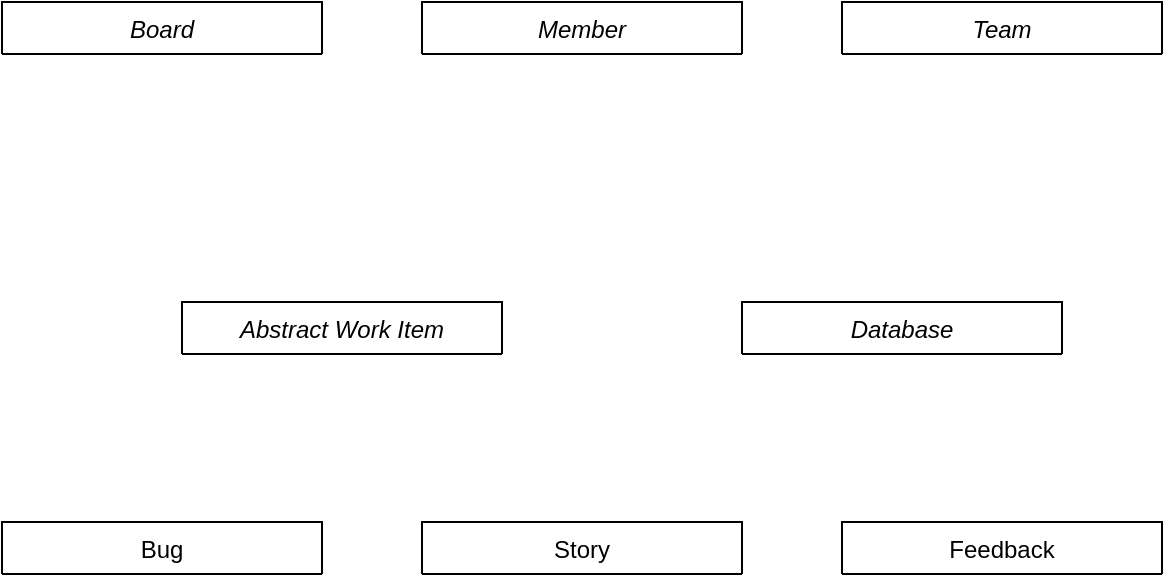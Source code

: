 <mxfile version="14.2.9" type="device"><diagram id="C5RBs43oDa-KdzZeNtuy" name="Page-1"><mxGraphModel dx="775" dy="588" grid="1" gridSize="10" guides="1" tooltips="1" connect="1" arrows="1" fold="1" page="1" pageScale="1" pageWidth="2339" pageHeight="3300" math="0" shadow="0"><root><mxCell id="WIyWlLk6GJQsqaUBKTNV-0"/><mxCell id="WIyWlLk6GJQsqaUBKTNV-1" parent="WIyWlLk6GJQsqaUBKTNV-0"/><mxCell id="zkfFHV4jXpPFQw0GAbJ--0" value="Team" style="swimlane;fontStyle=2;align=center;verticalAlign=top;childLayout=stackLayout;horizontal=1;startSize=26;horizontalStack=0;resizeParent=1;resizeLast=0;collapsible=1;marginBottom=0;rounded=0;shadow=0;strokeWidth=1;" parent="WIyWlLk6GJQsqaUBKTNV-1" vertex="1" collapsed="1"><mxGeometry x="490" y="40" width="160" height="26" as="geometry"><mxRectangle x="550" y="40" width="160" height="138" as="alternateBounds"/></mxGeometry></mxCell><mxCell id="zkfFHV4jXpPFQw0GAbJ--1" value="Name" style="text;align=left;verticalAlign=top;spacingLeft=4;spacingRight=4;overflow=hidden;rotatable=0;points=[[0,0.5],[1,0.5]];portConstraint=eastwest;" parent="zkfFHV4jXpPFQw0GAbJ--0" vertex="1"><mxGeometry y="26" width="160" height="26" as="geometry"/></mxCell><mxCell id="zkfFHV4jXpPFQw0GAbJ--2" value="Members" style="text;align=left;verticalAlign=top;spacingLeft=4;spacingRight=4;overflow=hidden;rotatable=0;points=[[0,0.5],[1,0.5]];portConstraint=eastwest;rounded=0;shadow=0;html=0;" parent="zkfFHV4jXpPFQw0GAbJ--0" vertex="1"><mxGeometry y="52" width="160" height="26" as="geometry"/></mxCell><mxCell id="zkfFHV4jXpPFQw0GAbJ--3" value="Boards" style="text;align=left;verticalAlign=top;spacingLeft=4;spacingRight=4;overflow=hidden;rotatable=0;points=[[0,0.5],[1,0.5]];portConstraint=eastwest;rounded=0;shadow=0;html=0;" parent="zkfFHV4jXpPFQw0GAbJ--0" vertex="1"><mxGeometry y="78" width="160" height="26" as="geometry"/></mxCell><mxCell id="zkfFHV4jXpPFQw0GAbJ--4" value="" style="line;html=1;strokeWidth=1;align=left;verticalAlign=middle;spacingTop=-1;spacingLeft=3;spacingRight=3;rotatable=0;labelPosition=right;points=[];portConstraint=eastwest;" parent="zkfFHV4jXpPFQw0GAbJ--0" vertex="1"><mxGeometry y="104" width="160" height="8" as="geometry"/></mxCell><mxCell id="zkfFHV4jXpPFQw0GAbJ--17" value="Bug" style="swimlane;fontStyle=0;align=center;verticalAlign=top;childLayout=stackLayout;horizontal=1;startSize=26;horizontalStack=0;resizeParent=1;resizeLast=0;collapsible=1;marginBottom=0;rounded=0;shadow=0;strokeWidth=1;" parent="WIyWlLk6GJQsqaUBKTNV-1" vertex="1" collapsed="1"><mxGeometry x="70" y="300" width="160" height="26" as="geometry"><mxRectangle x="220" y="400" width="160" height="360" as="alternateBounds"/></mxGeometry></mxCell><mxCell id="zkfFHV4jXpPFQw0GAbJ--18" value="ID" style="text;align=left;verticalAlign=top;spacingLeft=4;spacingRight=4;overflow=hidden;rotatable=0;points=[[0,0.5],[1,0.5]];portConstraint=eastwest;" parent="zkfFHV4jXpPFQw0GAbJ--17" vertex="1"><mxGeometry y="26" width="160" height="26" as="geometry"/></mxCell><mxCell id="zkfFHV4jXpPFQw0GAbJ--19" value="Title" style="text;align=left;verticalAlign=top;spacingLeft=4;spacingRight=4;overflow=hidden;rotatable=0;points=[[0,0.5],[1,0.5]];portConstraint=eastwest;rounded=0;shadow=0;html=0;" parent="zkfFHV4jXpPFQw0GAbJ--17" vertex="1"><mxGeometry y="52" width="160" height="26" as="geometry"/></mxCell><mxCell id="zkfFHV4jXpPFQw0GAbJ--20" value="Description" style="text;align=left;verticalAlign=top;spacingLeft=4;spacingRight=4;overflow=hidden;rotatable=0;points=[[0,0.5],[1,0.5]];portConstraint=eastwest;rounded=0;shadow=0;html=0;" parent="zkfFHV4jXpPFQw0GAbJ--17" vertex="1"><mxGeometry y="78" width="160" height="26" as="geometry"/></mxCell><mxCell id="zkfFHV4jXpPFQw0GAbJ--21" value="Steps To Reporduce" style="text;align=left;verticalAlign=top;spacingLeft=4;spacingRight=4;overflow=hidden;rotatable=0;points=[[0,0.5],[1,0.5]];portConstraint=eastwest;rounded=0;shadow=0;html=0;" parent="zkfFHV4jXpPFQw0GAbJ--17" vertex="1"><mxGeometry y="104" width="160" height="26" as="geometry"/></mxCell><mxCell id="zkfFHV4jXpPFQw0GAbJ--22" value="Priority" style="text;align=left;verticalAlign=top;spacingLeft=4;spacingRight=4;overflow=hidden;rotatable=0;points=[[0,0.5],[1,0.5]];portConstraint=eastwest;rounded=0;shadow=0;html=0;" parent="zkfFHV4jXpPFQw0GAbJ--17" vertex="1"><mxGeometry y="130" width="160" height="26" as="geometry"/></mxCell><mxCell id="zkfFHV4jXpPFQw0GAbJ--24" value="Severity" style="text;align=left;verticalAlign=top;spacingLeft=4;spacingRight=4;overflow=hidden;rotatable=0;points=[[0,0.5],[1,0.5]];portConstraint=eastwest;" parent="zkfFHV4jXpPFQw0GAbJ--17" vertex="1"><mxGeometry y="156" width="160" height="26" as="geometry"/></mxCell><mxCell id="zkfFHV4jXpPFQw0GAbJ--25" value="Status" style="text;align=left;verticalAlign=top;spacingLeft=4;spacingRight=4;overflow=hidden;rotatable=0;points=[[0,0.5],[1,0.5]];portConstraint=eastwest;" parent="zkfFHV4jXpPFQw0GAbJ--17" vertex="1"><mxGeometry y="182" width="160" height="26" as="geometry"/></mxCell><mxCell id="vuKKP6DfzDHBP4fxytRo-41" value="Assignee" style="text;align=left;verticalAlign=top;spacingLeft=4;spacingRight=4;overflow=hidden;rotatable=0;points=[[0,0.5],[1,0.5]];portConstraint=eastwest;" vertex="1" parent="zkfFHV4jXpPFQw0GAbJ--17"><mxGeometry y="208" width="160" height="26" as="geometry"/></mxCell><mxCell id="vuKKP6DfzDHBP4fxytRo-42" value="Comments" style="text;align=left;verticalAlign=top;spacingLeft=4;spacingRight=4;overflow=hidden;rotatable=0;points=[[0,0.5],[1,0.5]];portConstraint=eastwest;" vertex="1" parent="zkfFHV4jXpPFQw0GAbJ--17"><mxGeometry y="234" width="160" height="26" as="geometry"/></mxCell><mxCell id="vuKKP6DfzDHBP4fxytRo-43" value="History" style="text;align=left;verticalAlign=top;spacingLeft=4;spacingRight=4;overflow=hidden;rotatable=0;points=[[0,0.5],[1,0.5]];portConstraint=eastwest;" vertex="1" parent="zkfFHV4jXpPFQw0GAbJ--17"><mxGeometry y="260" width="160" height="26" as="geometry"/></mxCell><mxCell id="vuKKP6DfzDHBP4fxytRo-44" value="" style="line;html=1;strokeWidth=1;align=left;verticalAlign=middle;spacingTop=-1;spacingLeft=3;spacingRight=3;rotatable=0;labelPosition=right;points=[];portConstraint=eastwest;" vertex="1" parent="zkfFHV4jXpPFQw0GAbJ--17"><mxGeometry y="286" width="160" height="8" as="geometry"/></mxCell><mxCell id="vuKKP6DfzDHBP4fxytRo-45" value="Story" style="swimlane;fontStyle=0;align=center;verticalAlign=top;childLayout=stackLayout;horizontal=1;startSize=26;horizontalStack=0;resizeParent=1;resizeLast=0;collapsible=1;marginBottom=0;rounded=0;shadow=0;strokeWidth=1;" vertex="1" collapsed="1" parent="WIyWlLk6GJQsqaUBKTNV-1"><mxGeometry x="280" y="300" width="160" height="26" as="geometry"><mxRectangle x="390" y="400" width="160" height="360" as="alternateBounds"/></mxGeometry></mxCell><mxCell id="vuKKP6DfzDHBP4fxytRo-46" value="ID" style="text;align=left;verticalAlign=top;spacingLeft=4;spacingRight=4;overflow=hidden;rotatable=0;points=[[0,0.5],[1,0.5]];portConstraint=eastwest;" vertex="1" parent="vuKKP6DfzDHBP4fxytRo-45"><mxGeometry y="26" width="160" height="26" as="geometry"/></mxCell><mxCell id="vuKKP6DfzDHBP4fxytRo-47" value="Title" style="text;align=left;verticalAlign=top;spacingLeft=4;spacingRight=4;overflow=hidden;rotatable=0;points=[[0,0.5],[1,0.5]];portConstraint=eastwest;rounded=0;shadow=0;html=0;" vertex="1" parent="vuKKP6DfzDHBP4fxytRo-45"><mxGeometry y="52" width="160" height="26" as="geometry"/></mxCell><mxCell id="vuKKP6DfzDHBP4fxytRo-48" value="Description" style="text;align=left;verticalAlign=top;spacingLeft=4;spacingRight=4;overflow=hidden;rotatable=0;points=[[0,0.5],[1,0.5]];portConstraint=eastwest;rounded=0;shadow=0;html=0;" vertex="1" parent="vuKKP6DfzDHBP4fxytRo-45"><mxGeometry y="78" width="160" height="26" as="geometry"/></mxCell><mxCell id="vuKKP6DfzDHBP4fxytRo-50" value="Priority" style="text;align=left;verticalAlign=top;spacingLeft=4;spacingRight=4;overflow=hidden;rotatable=0;points=[[0,0.5],[1,0.5]];portConstraint=eastwest;rounded=0;shadow=0;html=0;" vertex="1" parent="vuKKP6DfzDHBP4fxytRo-45"><mxGeometry y="104" width="160" height="26" as="geometry"/></mxCell><mxCell id="vuKKP6DfzDHBP4fxytRo-49" value="Size" style="text;align=left;verticalAlign=top;spacingLeft=4;spacingRight=4;overflow=hidden;rotatable=0;points=[[0,0.5],[1,0.5]];portConstraint=eastwest;rounded=0;shadow=0;html=0;" vertex="1" parent="vuKKP6DfzDHBP4fxytRo-45"><mxGeometry y="130" width="160" height="26" as="geometry"/></mxCell><mxCell id="vuKKP6DfzDHBP4fxytRo-52" value="Status" style="text;align=left;verticalAlign=top;spacingLeft=4;spacingRight=4;overflow=hidden;rotatable=0;points=[[0,0.5],[1,0.5]];portConstraint=eastwest;" vertex="1" parent="vuKKP6DfzDHBP4fxytRo-45"><mxGeometry y="156" width="160" height="26" as="geometry"/></mxCell><mxCell id="vuKKP6DfzDHBP4fxytRo-53" value="Assignee" style="text;align=left;verticalAlign=top;spacingLeft=4;spacingRight=4;overflow=hidden;rotatable=0;points=[[0,0.5],[1,0.5]];portConstraint=eastwest;" vertex="1" parent="vuKKP6DfzDHBP4fxytRo-45"><mxGeometry y="182" width="160" height="26" as="geometry"/></mxCell><mxCell id="vuKKP6DfzDHBP4fxytRo-54" value="Comments" style="text;align=left;verticalAlign=top;spacingLeft=4;spacingRight=4;overflow=hidden;rotatable=0;points=[[0,0.5],[1,0.5]];portConstraint=eastwest;" vertex="1" parent="vuKKP6DfzDHBP4fxytRo-45"><mxGeometry y="208" width="160" height="26" as="geometry"/></mxCell><mxCell id="vuKKP6DfzDHBP4fxytRo-55" value="History" style="text;align=left;verticalAlign=top;spacingLeft=4;spacingRight=4;overflow=hidden;rotatable=0;points=[[0,0.5],[1,0.5]];portConstraint=eastwest;" vertex="1" parent="vuKKP6DfzDHBP4fxytRo-45"><mxGeometry y="234" width="160" height="26" as="geometry"/></mxCell><mxCell id="vuKKP6DfzDHBP4fxytRo-56" value="" style="line;html=1;strokeWidth=1;align=left;verticalAlign=middle;spacingTop=-1;spacingLeft=3;spacingRight=3;rotatable=0;labelPosition=right;points=[];portConstraint=eastwest;" vertex="1" parent="vuKKP6DfzDHBP4fxytRo-45"><mxGeometry y="260" width="160" height="8" as="geometry"/></mxCell><mxCell id="vuKKP6DfzDHBP4fxytRo-57" value="Feedback" style="swimlane;fontStyle=0;align=center;verticalAlign=top;childLayout=stackLayout;horizontal=1;startSize=26;horizontalStack=0;resizeParent=1;resizeLast=0;collapsible=1;marginBottom=0;rounded=0;shadow=0;strokeWidth=1;" vertex="1" collapsed="1" parent="WIyWlLk6GJQsqaUBKTNV-1"><mxGeometry x="490" y="300" width="160" height="26" as="geometry"><mxRectangle x="560" y="400" width="160" height="360" as="alternateBounds"/></mxGeometry></mxCell><mxCell id="vuKKP6DfzDHBP4fxytRo-58" value="ID" style="text;align=left;verticalAlign=top;spacingLeft=4;spacingRight=4;overflow=hidden;rotatable=0;points=[[0,0.5],[1,0.5]];portConstraint=eastwest;" vertex="1" parent="vuKKP6DfzDHBP4fxytRo-57"><mxGeometry y="26" width="160" height="26" as="geometry"/></mxCell><mxCell id="vuKKP6DfzDHBP4fxytRo-59" value="Title" style="text;align=left;verticalAlign=top;spacingLeft=4;spacingRight=4;overflow=hidden;rotatable=0;points=[[0,0.5],[1,0.5]];portConstraint=eastwest;rounded=0;shadow=0;html=0;" vertex="1" parent="vuKKP6DfzDHBP4fxytRo-57"><mxGeometry y="52" width="160" height="26" as="geometry"/></mxCell><mxCell id="vuKKP6DfzDHBP4fxytRo-60" value="Description" style="text;align=left;verticalAlign=top;spacingLeft=4;spacingRight=4;overflow=hidden;rotatable=0;points=[[0,0.5],[1,0.5]];portConstraint=eastwest;rounded=0;shadow=0;html=0;" vertex="1" parent="vuKKP6DfzDHBP4fxytRo-57"><mxGeometry y="78" width="160" height="26" as="geometry"/></mxCell><mxCell id="vuKKP6DfzDHBP4fxytRo-62" value="Raiting" style="text;align=left;verticalAlign=top;spacingLeft=4;spacingRight=4;overflow=hidden;rotatable=0;points=[[0,0.5],[1,0.5]];portConstraint=eastwest;rounded=0;shadow=0;html=0;" vertex="1" parent="vuKKP6DfzDHBP4fxytRo-57"><mxGeometry y="104" width="160" height="26" as="geometry"/></mxCell><mxCell id="vuKKP6DfzDHBP4fxytRo-63" value="Status" style="text;align=left;verticalAlign=top;spacingLeft=4;spacingRight=4;overflow=hidden;rotatable=0;points=[[0,0.5],[1,0.5]];portConstraint=eastwest;" vertex="1" parent="vuKKP6DfzDHBP4fxytRo-57"><mxGeometry y="130" width="160" height="26" as="geometry"/></mxCell><mxCell id="vuKKP6DfzDHBP4fxytRo-65" value="Comments" style="text;align=left;verticalAlign=top;spacingLeft=4;spacingRight=4;overflow=hidden;rotatable=0;points=[[0,0.5],[1,0.5]];portConstraint=eastwest;" vertex="1" parent="vuKKP6DfzDHBP4fxytRo-57"><mxGeometry y="156" width="160" height="26" as="geometry"/></mxCell><mxCell id="vuKKP6DfzDHBP4fxytRo-66" value="History" style="text;align=left;verticalAlign=top;spacingLeft=4;spacingRight=4;overflow=hidden;rotatable=0;points=[[0,0.5],[1,0.5]];portConstraint=eastwest;" vertex="1" parent="vuKKP6DfzDHBP4fxytRo-57"><mxGeometry y="182" width="160" height="26" as="geometry"/></mxCell><mxCell id="vuKKP6DfzDHBP4fxytRo-67" value="" style="line;html=1;strokeWidth=1;align=left;verticalAlign=middle;spacingTop=-1;spacingLeft=3;spacingRight=3;rotatable=0;labelPosition=right;points=[];portConstraint=eastwest;" vertex="1" parent="vuKKP6DfzDHBP4fxytRo-57"><mxGeometry y="208" width="160" height="8" as="geometry"/></mxCell><mxCell id="vuKKP6DfzDHBP4fxytRo-68" value="Member" style="swimlane;fontStyle=2;align=center;verticalAlign=top;childLayout=stackLayout;horizontal=1;startSize=26;horizontalStack=0;resizeParent=1;resizeLast=0;collapsible=1;marginBottom=0;rounded=0;shadow=0;strokeWidth=1;" vertex="1" collapsed="1" parent="WIyWlLk6GJQsqaUBKTNV-1"><mxGeometry x="280" y="40" width="160" height="26" as="geometry"><mxRectangle x="280" y="40" width="160" height="210" as="alternateBounds"/></mxGeometry></mxCell><mxCell id="vuKKP6DfzDHBP4fxytRo-69" value="Name" style="text;align=left;verticalAlign=top;spacingLeft=4;spacingRight=4;overflow=hidden;rotatable=0;points=[[0,0.5],[1,0.5]];portConstraint=eastwest;" vertex="1" parent="vuKKP6DfzDHBP4fxytRo-68"><mxGeometry y="26" width="160" height="26" as="geometry"/></mxCell><mxCell id="vuKKP6DfzDHBP4fxytRo-70" value="List of Work Items" style="text;align=left;verticalAlign=top;spacingLeft=4;spacingRight=4;overflow=hidden;rotatable=0;points=[[0,0.5],[1,0.5]];portConstraint=eastwest;rounded=0;shadow=0;html=0;" vertex="1" parent="vuKKP6DfzDHBP4fxytRo-68"><mxGeometry y="52" width="160" height="26" as="geometry"/></mxCell><mxCell id="vuKKP6DfzDHBP4fxytRo-71" value="Activity History" style="text;align=left;verticalAlign=top;spacingLeft=4;spacingRight=4;overflow=hidden;rotatable=0;points=[[0,0.5],[1,0.5]];portConstraint=eastwest;rounded=0;shadow=0;html=0;" vertex="1" parent="vuKKP6DfzDHBP4fxytRo-68"><mxGeometry y="78" width="160" height="26" as="geometry"/></mxCell><mxCell id="vuKKP6DfzDHBP4fxytRo-72" value="" style="line;html=1;strokeWidth=1;align=left;verticalAlign=middle;spacingTop=-1;spacingLeft=3;spacingRight=3;rotatable=0;labelPosition=right;points=[];portConstraint=eastwest;" vertex="1" parent="vuKKP6DfzDHBP4fxytRo-68"><mxGeometry y="104" width="160" height="8" as="geometry"/></mxCell><mxCell id="vuKKP6DfzDHBP4fxytRo-92" value="Show Member Info" style="text;align=left;verticalAlign=top;spacingLeft=4;spacingRight=4;overflow=hidden;rotatable=0;points=[[0,0.5],[1,0.5]];portConstraint=eastwest;" vertex="1" parent="vuKKP6DfzDHBP4fxytRo-68"><mxGeometry y="112" width="160" height="26" as="geometry"/></mxCell><mxCell id="vuKKP6DfzDHBP4fxytRo-74" value="Board" style="swimlane;fontStyle=2;align=center;verticalAlign=top;childLayout=stackLayout;horizontal=1;startSize=26;horizontalStack=0;resizeParent=1;resizeLast=0;collapsible=1;marginBottom=0;rounded=0;shadow=0;strokeWidth=1;" vertex="1" collapsed="1" parent="WIyWlLk6GJQsqaUBKTNV-1"><mxGeometry x="70" y="40" width="160" height="26" as="geometry"><mxRectangle x="550" y="220" width="160" height="138" as="alternateBounds"/></mxGeometry></mxCell><mxCell id="vuKKP6DfzDHBP4fxytRo-75" value="Name" style="text;align=left;verticalAlign=top;spacingLeft=4;spacingRight=4;overflow=hidden;rotatable=0;points=[[0,0.5],[1,0.5]];portConstraint=eastwest;" vertex="1" parent="vuKKP6DfzDHBP4fxytRo-74"><mxGeometry y="26" width="160" height="26" as="geometry"/></mxCell><mxCell id="vuKKP6DfzDHBP4fxytRo-76" value="List of Work Items" style="text;align=left;verticalAlign=top;spacingLeft=4;spacingRight=4;overflow=hidden;rotatable=0;points=[[0,0.5],[1,0.5]];portConstraint=eastwest;rounded=0;shadow=0;html=0;" vertex="1" parent="vuKKP6DfzDHBP4fxytRo-74"><mxGeometry y="52" width="160" height="26" as="geometry"/></mxCell><mxCell id="vuKKP6DfzDHBP4fxytRo-77" value="Activity History" style="text;align=left;verticalAlign=top;spacingLeft=4;spacingRight=4;overflow=hidden;rotatable=0;points=[[0,0.5],[1,0.5]];portConstraint=eastwest;rounded=0;shadow=0;html=0;" vertex="1" parent="vuKKP6DfzDHBP4fxytRo-74"><mxGeometry y="78" width="160" height="26" as="geometry"/></mxCell><mxCell id="vuKKP6DfzDHBP4fxytRo-78" value="" style="line;html=1;strokeWidth=1;align=left;verticalAlign=middle;spacingTop=-1;spacingLeft=3;spacingRight=3;rotatable=0;labelPosition=right;points=[];portConstraint=eastwest;" vertex="1" parent="vuKKP6DfzDHBP4fxytRo-74"><mxGeometry y="104" width="160" height="8" as="geometry"/></mxCell><mxCell id="vuKKP6DfzDHBP4fxytRo-79" value="Abstract Work Item" style="swimlane;fontStyle=2;align=center;verticalAlign=top;childLayout=stackLayout;horizontal=1;startSize=26;horizontalStack=0;resizeParent=1;resizeLast=0;collapsible=1;marginBottom=0;rounded=0;shadow=0;strokeWidth=1;" vertex="1" collapsed="1" parent="WIyWlLk6GJQsqaUBKTNV-1"><mxGeometry x="160" y="190" width="160" height="26" as="geometry"><mxRectangle x="280" y="310" width="160" height="263" as="alternateBounds"/></mxGeometry></mxCell><mxCell id="vuKKP6DfzDHBP4fxytRo-85" value="ID" style="text;align=left;verticalAlign=top;spacingLeft=4;spacingRight=4;overflow=hidden;rotatable=0;points=[[0,0.5],[1,0.5]];portConstraint=eastwest;" vertex="1" parent="vuKKP6DfzDHBP4fxytRo-79"><mxGeometry y="26" width="160" height="26" as="geometry"/></mxCell><mxCell id="vuKKP6DfzDHBP4fxytRo-86" value="Title" style="text;align=left;verticalAlign=top;spacingLeft=4;spacingRight=4;overflow=hidden;rotatable=0;points=[[0,0.5],[1,0.5]];portConstraint=eastwest;rounded=0;shadow=0;html=0;" vertex="1" parent="vuKKP6DfzDHBP4fxytRo-79"><mxGeometry y="52" width="160" height="26" as="geometry"/></mxCell><mxCell id="vuKKP6DfzDHBP4fxytRo-87" value="Description" style="text;align=left;verticalAlign=top;spacingLeft=4;spacingRight=4;overflow=hidden;rotatable=0;points=[[0,0.5],[1,0.5]];portConstraint=eastwest;rounded=0;shadow=0;html=0;" vertex="1" parent="vuKKP6DfzDHBP4fxytRo-79"><mxGeometry y="78" width="160" height="26" as="geometry"/></mxCell><mxCell id="vuKKP6DfzDHBP4fxytRo-88" value="Status" style="text;align=left;verticalAlign=top;spacingLeft=4;spacingRight=4;overflow=hidden;rotatable=0;points=[[0,0.5],[1,0.5]];portConstraint=eastwest;" vertex="1" parent="vuKKP6DfzDHBP4fxytRo-79"><mxGeometry y="104" width="160" height="26" as="geometry"/></mxCell><mxCell id="vuKKP6DfzDHBP4fxytRo-89" value="Comments" style="text;align=left;verticalAlign=top;spacingLeft=4;spacingRight=4;overflow=hidden;rotatable=0;points=[[0,0.5],[1,0.5]];portConstraint=eastwest;" vertex="1" parent="vuKKP6DfzDHBP4fxytRo-79"><mxGeometry y="130" width="160" height="26" as="geometry"/></mxCell><mxCell id="vuKKP6DfzDHBP4fxytRo-90" value="History" style="text;align=left;verticalAlign=top;spacingLeft=4;spacingRight=4;overflow=hidden;rotatable=0;points=[[0,0.5],[1,0.5]];portConstraint=eastwest;" vertex="1" parent="vuKKP6DfzDHBP4fxytRo-79"><mxGeometry y="156" width="160" height="26" as="geometry"/></mxCell><mxCell id="vuKKP6DfzDHBP4fxytRo-83" value="" style="line;html=1;strokeWidth=1;align=left;verticalAlign=middle;spacingTop=-1;spacingLeft=3;spacingRight=3;rotatable=0;labelPosition=right;points=[];portConstraint=eastwest;" vertex="1" parent="vuKKP6DfzDHBP4fxytRo-79"><mxGeometry y="182" width="160" height="8" as="geometry"/></mxCell><mxCell id="vuKKP6DfzDHBP4fxytRo-93" value="Database" style="swimlane;fontStyle=2;align=center;verticalAlign=top;childLayout=stackLayout;horizontal=1;startSize=26;horizontalStack=0;resizeParent=1;resizeLast=0;collapsible=1;marginBottom=0;rounded=0;shadow=0;strokeWidth=1;" vertex="1" collapsed="1" parent="WIyWlLk6GJQsqaUBKTNV-1"><mxGeometry x="440" y="190" width="160" height="26" as="geometry"><mxRectangle x="640" y="120" width="160" height="138" as="alternateBounds"/></mxGeometry></mxCell><mxCell id="vuKKP6DfzDHBP4fxytRo-94" value="List Of Members" style="text;align=left;verticalAlign=top;spacingLeft=4;spacingRight=4;overflow=hidden;rotatable=0;points=[[0,0.5],[1,0.5]];portConstraint=eastwest;" vertex="1" parent="vuKKP6DfzDHBP4fxytRo-93"><mxGeometry y="26" width="160" height="26" as="geometry"/></mxCell><mxCell id="vuKKP6DfzDHBP4fxytRo-95" value="List of Work Items" style="text;align=left;verticalAlign=top;spacingLeft=4;spacingRight=4;overflow=hidden;rotatable=0;points=[[0,0.5],[1,0.5]];portConstraint=eastwest;rounded=0;shadow=0;html=0;" vertex="1" parent="vuKKP6DfzDHBP4fxytRo-93"><mxGeometry y="52" width="160" height="26" as="geometry"/></mxCell><mxCell id="vuKKP6DfzDHBP4fxytRo-96" value="List of Teams" style="text;align=left;verticalAlign=top;spacingLeft=4;spacingRight=4;overflow=hidden;rotatable=0;points=[[0,0.5],[1,0.5]];portConstraint=eastwest;rounded=0;shadow=0;html=0;" vertex="1" parent="vuKKP6DfzDHBP4fxytRo-93"><mxGeometry y="78" width="160" height="26" as="geometry"/></mxCell><mxCell id="vuKKP6DfzDHBP4fxytRo-97" value="" style="line;html=1;strokeWidth=1;align=left;verticalAlign=middle;spacingTop=-1;spacingLeft=3;spacingRight=3;rotatable=0;labelPosition=right;points=[];portConstraint=eastwest;" vertex="1" parent="vuKKP6DfzDHBP4fxytRo-93"><mxGeometry y="104" width="160" height="8" as="geometry"/></mxCell></root></mxGraphModel></diagram></mxfile>